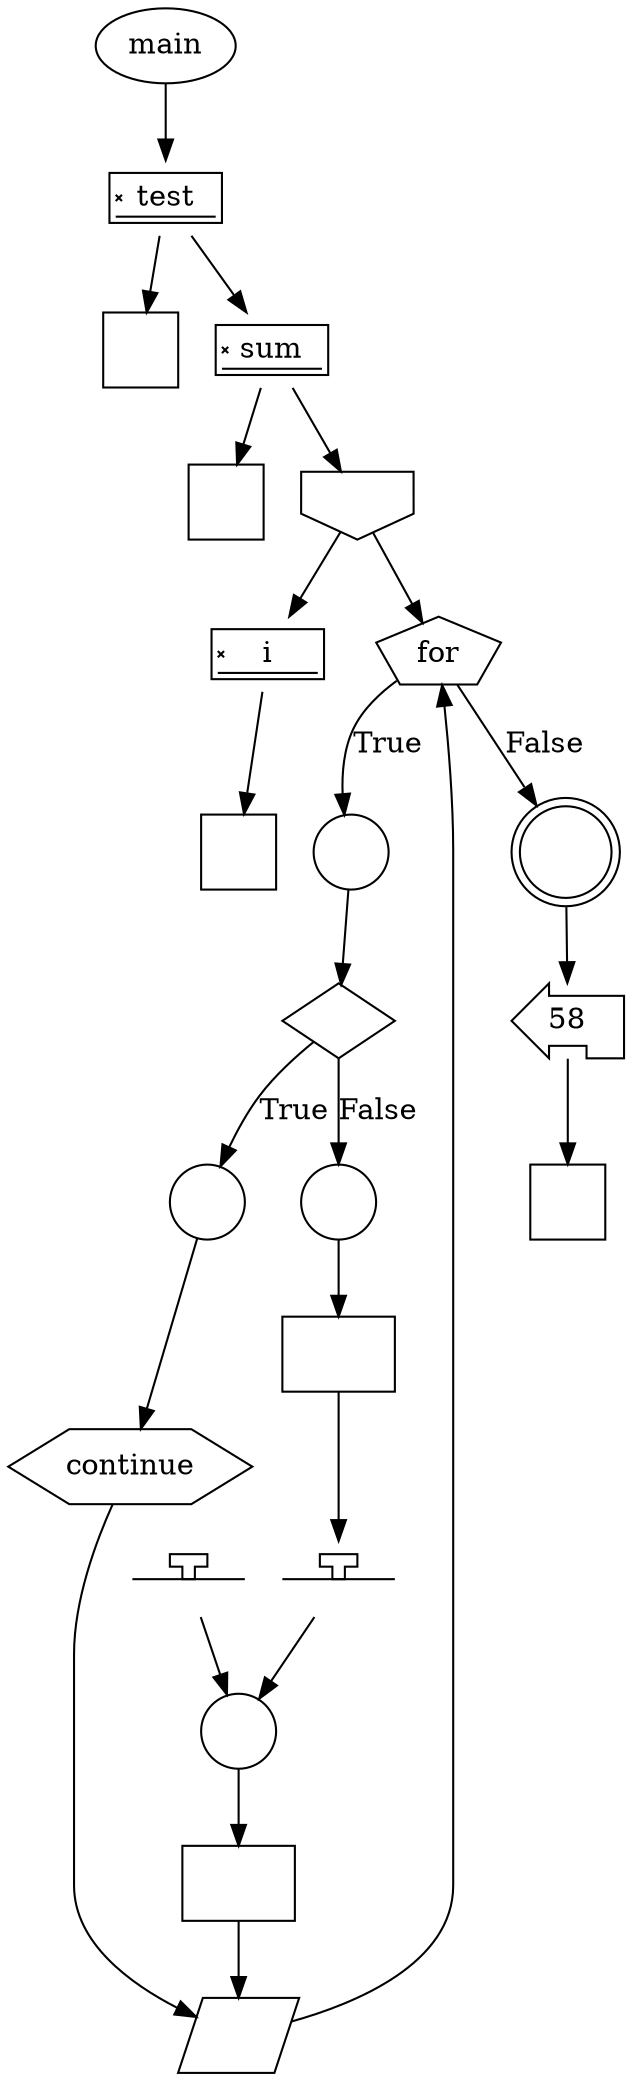 digraph {
	graph [bb="0,0,281.25,986"];
	node [label="\N"];
	"bae88a34-0d9e-4feb-b63e-b8c87cb15014"	[height=0.5,
		label=main,
		pos="63.249,968",
		shape=ellipse,
		width=0.82932];
	"498b67f8-df0a-4f75-9e6f-165e63bd0b69"	[height=0.5,
		label=test,
		pos="63.249,895",
		shape=signature,
		width=0.75];
	"bae88a34-0d9e-4feb-b63e-b8c87cb15014" -> "498b67f8-df0a-4f75-9e6f-165e63bd0b69"	[pos="e,63.249,913.03 63.249,949.81 63.249,942.23 63.249,933.1 63.249,924.54"];
	"185ddb04-4d34-4a7a-9133-9402638ef390"	[height=0.5,
		label="",
		pos="51.249,822",
		shape=square,
		width=0.5];
	"498b67f8-df0a-4f75-9e6f-165e63bd0b69" -> "185ddb04-4d34-4a7a-9133-9402638ef390"	[pos="e,54.127,840.03 60.344,876.81 59.047,869.14 57.484,859.89 56.022,851.24"];
	"264f4e67-5316-470c-9279-09e9d500f697"	[height=0.5,
		label=sum,
		pos="114.25,822",
		shape=signature,
		width=0.75];
	"498b67f8-df0a-4f75-9e6f-165e63bd0b69" -> "264f4e67-5316-470c-9279-09e9d500f697"	[pos="e,102.02,840.03 75.594,876.81 81.546,868.53 88.813,858.41 95.434,849.19"];
	"af36af17-883a-4c23-9d5f-5c5071beeaef"	[height=0.5,
		label="",
		pos="92.249,749",
		shape=square,
		width=0.5];
	"264f4e67-5316-470c-9279-09e9d500f697" -> "af36af17-883a-4c23-9d5f-5c5071beeaef"	[pos="e,97.525,767.03 108.92,803.81 106.52,796.05 103.61,786.68 100.91,777.95"];
	"835b169a-ae78-43ad-81f2-ea57ca6bb98f"	[height=0.5,
		label="",
		pos="155.25,749",
		shape=invhouse,
		width=0.75];
	"264f4e67-5316-470c-9279-09e9d500f697" -> "835b169a-ae78-43ad-81f2-ea57ca6bb98f"	[pos="e,147.33,763.71 124.17,803.81 129.45,794.67 136.01,783.31 141.75,773.38"];
	"bee2e665-f301-4ff8-a3c8-aba7ee180221"	[height=0.61111,
		label="",
		pos="251.25,583.5",
		shape=doublecircle,
		width=0.61111];
	"1f8e509b-8c35-4c0b-82b3-f58ff5426651"	[height=0.5,
		label=58,
		pos="254.25,506.5",
		shape=lpromoter,
		width=0.75];
	"bee2e665-f301-4ff8-a3c8-aba7ee180221" -> "1f8e509b-8c35-4c0b-82b3-f58ff5426651"	[pos="e,253.57,524.56 252.1,561.21 252.42,553.32 252.78,544.25 253.12,535.83"];
	"0c85ddc0-1705-46be-b3e8-f91111a068ad"	[height=0.5,
		label=i,
		pos="113.25,676",
		shape=signature,
		width=0.75];
	"835b169a-ae78-43ad-81f2-ea57ca6bb98f" -> "0c85ddc0-1705-46be-b3e8-f91111a068ad"	[pos="e,123.56,694.43 147.15,734.31 142.11,725.79 135.45,714.53 129.37,704.24"];
	"85979567-3684-4d51-b8ac-75a66849d819"	[height=0.5,
		label=for,
		pos="192.25,676",
		shape=pentagon,
		width=0.75];
	"835b169a-ae78-43ad-81f2-ea57ca6bb98f" -> "85979567-3684-4d51-b8ac-75a66849d819"	[pos="e,184.95,691 162.56,733.97 167.47,724.54 174.08,711.87 179.81,700.87"];
	"77f8d2ca-3dc8-4b15-bc8d-b60533aab6b5"	[height=0.5,
		label="",
		pos="99.249,583.5",
		shape=square,
		width=0.5];
	"0c85ddc0-1705-46be-b3e8-f91111a068ad" -> "77f8d2ca-3dc8-4b15-bc8d-b60533aab6b5"	[pos="e,101.94,601.9 110.55,657.55 108.59,644.91 105.91,627.53 103.64,612.9"];
	"85979567-3684-4d51-b8ac-75a66849d819" -> "bee2e665-f301-4ff8-a3c8-aba7ee180221"	[label=False,
		lp="239.53,631.75",
		pos="e,239.56,602.44 201.21,661.25 209.7,648.23 222.69,628.3 233.31,612.01"];
	"23ef19a7-c26f-43e9-b1f6-2f04b47bf71e"	[height=0.5,
		label="",
		pos="153.25,583.5",
		shape=circle,
		width=0.5];
	"85979567-3684-4d51-b8ac-75a66849d819" -> "23ef19a7-c26f-43e9-b1f6-2f04b47bf71e"	[label=True,
		lp="172.5,631.75",
		pos="e,152.55,601.76 175.64,661.25 169.64,655.35 163.43,647.98 159.75,640 155.95,631.76 154.06,622.14 153.19,613.24"];
	"5202938d-d9f3-4af8-a39f-049ba1b49853"	[height=0.5,
		label="",
		pos="144.25,506.5",
		shape=diamond,
		width=0.75];
	"23ef19a7-c26f-43e9-b1f6-2f04b47bf71e" -> "5202938d-d9f3-4af8-a39f-049ba1b49853"	[pos="e,146.19,523.68 151.21,565.48 150.13,556.47 148.77,545.19 147.55,534.98"];
	"a7e17a37-46ce-42ac-89ff-3c76da13c7fc"	[height=0.5,
		label="",
		pos="90.249,418",
		shape=circle,
		width=0.5];
	"5202938d-d9f3-4af8-a39f-049ba1b49853" -> "a7e17a37-46ce-42ac-89ff-3c76da13c7fc"	[label=True,
		lp="127.5,462.25",
		pos="e,96.546,434.88 134.19,495.03 128.09,488.35 120.43,479.32 114.75,470.5 109.68,462.63 105.01,453.55 101.14,445.22"];
	"feea88a4-a5a7-4e7b-ad6b-90860d51f494"	[height=0.5,
		label="",
		pos="144.25,418",
		shape=circle,
		width=0.5];
	"5202938d-d9f3-4af8-a39f-049ba1b49853" -> "feea88a4-a5a7-4e7b-ad6b-90860d51f494"	[label=False,
		lp="158.5,462.25",
		pos="e,144.25,436.48 144.25,488 144.25,476.51 144.25,461.2 144.25,447.93"];
	"b67f3b34-aeea-4baf-8ecb-701a7793e53b"	[height=0.5,
		label=continue,
		pos="49.249,291",
		shape=hexagon,
		width=1.368];
	"a7e17a37-46ce-42ac-89ff-3c76da13c7fc" -> "b67f3b34-aeea-4baf-8ecb-701a7793e53b"	[pos="e,54.98,309.47 84.804,400.4 78.11,379.99 66.641,345.03 58.542,320.33"];
	"e8975b4f-69c7-47a7-89b5-0db47c10ad42"	[height=0.5,
		label="",
		pos="96.249,18",
		shape=parallelogram,
		width=0.77756];
	"b67f3b34-aeea-4baf-8ecb-701a7793e53b" -> "e8975b4f-69c7-47a7-89b5-0db47c10ad42"	[pos="e,76.314,26.672 38.948,272.59 29.593,255.12 17.249,227.11 17.249,201 17.249,201 17.249,201 17.249,90 17.249,62.619 43.826,43.115 \
66.15,31.562"];
	"b35f2997-124d-432a-b485-d2c6140a55f6"	[height=0.5,
		label="",
		pos="72.249,237",
		shape=terminator,
		width=0.75];
	"187f1f31-12b6-40db-bcd8-153d15700f7e"	[height=0.5,
		label="",
		pos="96.249,164",
		shape=circle,
		width=0.5];
	"b35f2997-124d-432a-b485-d2c6140a55f6" -> "187f1f31-12b6-40db-bcd8-153d15700f7e"	[pos="e,90.658,181.54 78.058,218.81 80.751,210.85 84.015,201.19 87.032,192.27"];
	"1833d835-4100-46f4-8096-f45eacf6fc29"	[height=0.5,
		label="",
		pos="144.25,237",
		shape=terminator,
		width=0.75];
	"1833d835-4100-46f4-8096-f45eacf6fc29" -> "187f1f31-12b6-40db-bcd8-153d15700f7e"	[pos="e,106.14,179.63 132.63,218.81 126.55,209.83 119.02,198.68 112.39,188.87"];
	"d6000d76-ddb6-4cf7-b147-d531cecd63f1"	[height=0.5,
		label="",
		pos="144.25,345",
		shape=rect,
		width=0.75];
	"feea88a4-a5a7-4e7b-ad6b-90860d51f494" -> "d6000d76-ddb6-4cf7-b147-d531cecd63f1"	[pos="e,144.25,363.03 144.25,399.81 144.25,392.23 144.25,383.1 144.25,374.54"];
	"d6000d76-ddb6-4cf7-b147-d531cecd63f1" -> "1833d835-4100-46f4-8096-f45eacf6fc29"	[pos="e,144.25,255.34 144.25,326.97 144.25,310.76 144.25,286.06 144.25,266.79"];
	"c2493bb6-7e09-4ecb-99b7-6e5ef3b8ba43"	[height=0.5,
		label="",
		pos="96.249,91",
		shape=rect,
		width=0.75];
	"187f1f31-12b6-40db-bcd8-153d15700f7e" -> "c2493bb6-7e09-4ecb-99b7-6e5ef3b8ba43"	[pos="e,96.249,109.03 96.249,145.81 96.249,138.23 96.249,129.1 96.249,120.54"];
	"c2493bb6-7e09-4ecb-99b7-6e5ef3b8ba43" -> "e8975b4f-69c7-47a7-89b5-0db47c10ad42"	[pos="e,96.249,36.029 96.249,72.813 96.249,65.226 96.249,56.101 96.249,47.539"];
	"e8975b4f-69c7-47a7-89b5-0db47c10ad42" -> "85979567-3684-4d51-b8ac-75a66849d819"	[pos="e,193.98,661.23 120.92,24.483 151.39,32.88 199.25,52.101 199.25,90 199.25,584.5 199.25,584.5 199.25,584.5 199.25,606.65 197.14,631.76 \
195.24,649.9"];
	"cf2d0a60-d0e3-4142-9fc6-19274cfd751c"	[height=0.5,
		label="",
		pos="254.25,418",
		shape=square,
		width=0.5];
	"1f8e509b-8c35-4c0b-82b3-f58ff5426651" -> "cf2d0a60-d0e3-4142-9fc6-19274cfd751c"	[pos="e,254.25,436.35 254.25,488.41 254.25,476.76 254.25,461.05 254.25,447.52"];
}

